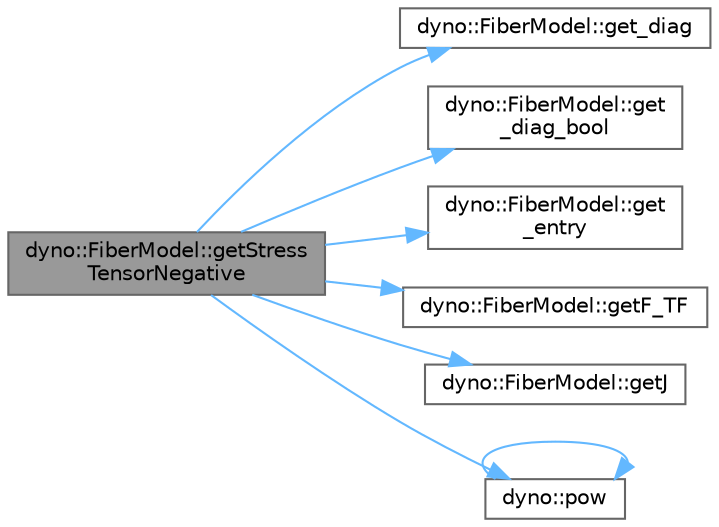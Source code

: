digraph "dyno::FiberModel::getStressTensorNegative"
{
 // LATEX_PDF_SIZE
  bgcolor="transparent";
  edge [fontname=Helvetica,fontsize=10,labelfontname=Helvetica,labelfontsize=10];
  node [fontname=Helvetica,fontsize=10,shape=box,height=0.2,width=0.4];
  rankdir="LR";
  Node1 [id="Node000001",label="dyno::FiberModel::getStress\lTensorNegative",height=0.2,width=0.4,color="gray40", fillcolor="grey60", style="filled", fontcolor="black",tooltip=" "];
  Node1 -> Node2 [id="edge1_Node000001_Node000002",color="steelblue1",style="solid",tooltip=" "];
  Node2 [id="Node000002",label="dyno::FiberModel::get_diag",height=0.2,width=0.4,color="grey40", fillcolor="white", style="filled",URL="$classdyno_1_1_fiber_model.html#a0fe797ad1a0a5e13028696b545a6c998",tooltip=" "];
  Node1 -> Node3 [id="edge2_Node000001_Node000003",color="steelblue1",style="solid",tooltip=" "];
  Node3 [id="Node000003",label="dyno::FiberModel::get\l_diag_bool",height=0.2,width=0.4,color="grey40", fillcolor="white", style="filled",URL="$classdyno_1_1_fiber_model.html#a512908328e810381fd3e547966dd96a7",tooltip=" "];
  Node1 -> Node4 [id="edge3_Node000001_Node000004",color="steelblue1",style="solid",tooltip=" "];
  Node4 [id="Node000004",label="dyno::FiberModel::get\l_entry",height=0.2,width=0.4,color="grey40", fillcolor="white", style="filled",URL="$classdyno_1_1_fiber_model.html#a55320b6d83b1c1db4e734f563940caf4",tooltip=" "];
  Node1 -> Node5 [id="edge4_Node000001_Node000005",color="steelblue1",style="solid",tooltip=" "];
  Node5 [id="Node000005",label="dyno::FiberModel::getF_TF",height=0.2,width=0.4,color="grey40", fillcolor="white", style="filled",URL="$classdyno_1_1_fiber_model.html#a927b3b868c6bb2adb0aac03b258b70eb",tooltip=" "];
  Node1 -> Node6 [id="edge5_Node000001_Node000006",color="steelblue1",style="solid",tooltip=" "];
  Node6 [id="Node000006",label="dyno::FiberModel::getJ",height=0.2,width=0.4,color="grey40", fillcolor="white", style="filled",URL="$classdyno_1_1_fiber_model.html#a4323912492977adf877f94daacab580f",tooltip=" "];
  Node1 -> Node7 [id="edge6_Node000001_Node000007",color="steelblue1",style="solid",tooltip=" "];
  Node7 [id="Node000007",label="dyno::pow",height=0.2,width=0.4,color="grey40", fillcolor="white", style="filled",URL="$namespacedyno.html#a5bdd7542c587886740e9159c9f8aad1b",tooltip=" "];
  Node7 -> Node7 [id="edge7_Node000007_Node000007",color="steelblue1",style="solid",tooltip=" "];
}
